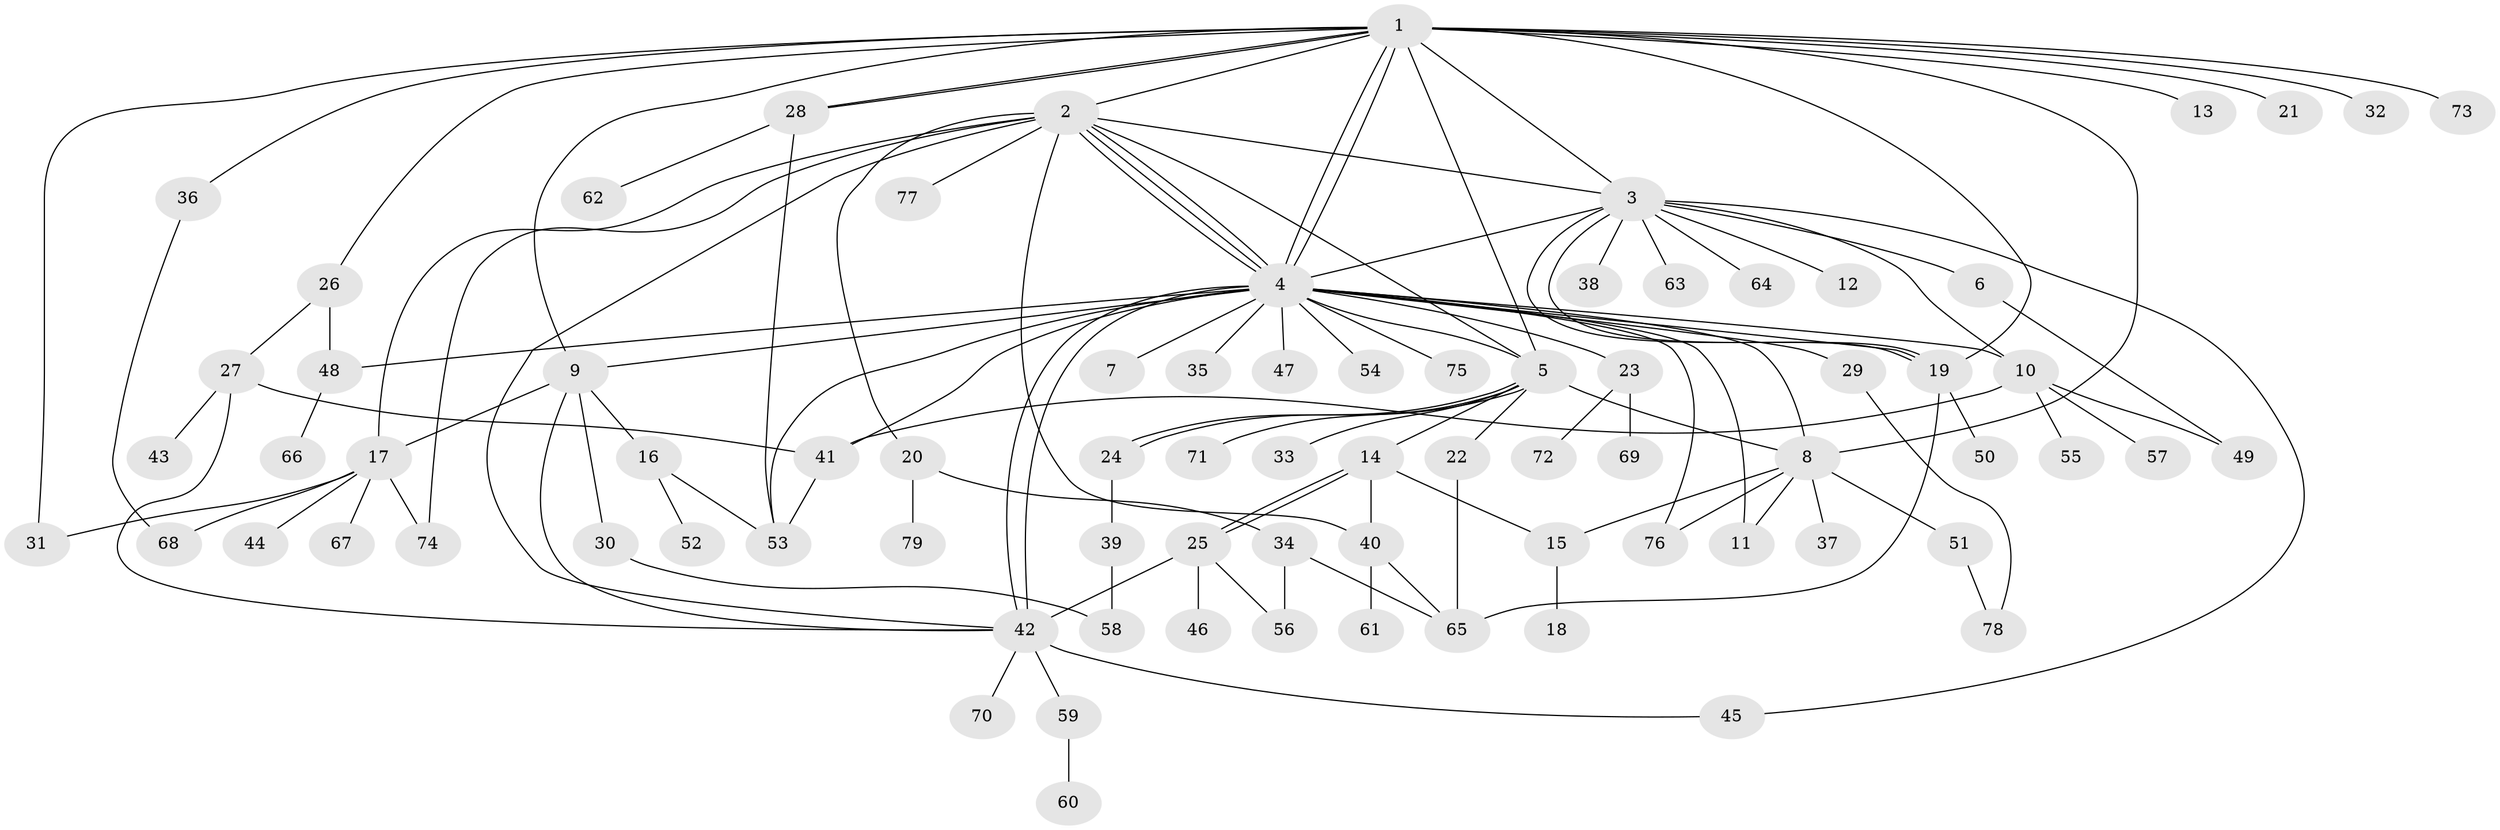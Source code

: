 // coarse degree distribution, {5: 0.1, 1: 0.325, 12: 0.025, 6: 0.05, 4: 0.125, 2: 0.25, 9: 0.025, 7: 0.05, 18: 0.025, 8: 0.025}
// Generated by graph-tools (version 1.1) at 2025/36/03/04/25 23:36:51]
// undirected, 79 vertices, 123 edges
graph export_dot {
  node [color=gray90,style=filled];
  1;
  2;
  3;
  4;
  5;
  6;
  7;
  8;
  9;
  10;
  11;
  12;
  13;
  14;
  15;
  16;
  17;
  18;
  19;
  20;
  21;
  22;
  23;
  24;
  25;
  26;
  27;
  28;
  29;
  30;
  31;
  32;
  33;
  34;
  35;
  36;
  37;
  38;
  39;
  40;
  41;
  42;
  43;
  44;
  45;
  46;
  47;
  48;
  49;
  50;
  51;
  52;
  53;
  54;
  55;
  56;
  57;
  58;
  59;
  60;
  61;
  62;
  63;
  64;
  65;
  66;
  67;
  68;
  69;
  70;
  71;
  72;
  73;
  74;
  75;
  76;
  77;
  78;
  79;
  1 -- 2;
  1 -- 3;
  1 -- 4;
  1 -- 4;
  1 -- 5;
  1 -- 8;
  1 -- 9;
  1 -- 13;
  1 -- 19;
  1 -- 21;
  1 -- 26;
  1 -- 28;
  1 -- 28;
  1 -- 31;
  1 -- 32;
  1 -- 36;
  1 -- 73;
  2 -- 3;
  2 -- 4;
  2 -- 4;
  2 -- 4;
  2 -- 5;
  2 -- 17;
  2 -- 20;
  2 -- 40;
  2 -- 42;
  2 -- 74;
  2 -- 77;
  3 -- 4;
  3 -- 6;
  3 -- 10;
  3 -- 12;
  3 -- 19;
  3 -- 19;
  3 -- 38;
  3 -- 45;
  3 -- 63;
  3 -- 64;
  4 -- 5;
  4 -- 7;
  4 -- 8;
  4 -- 9;
  4 -- 10;
  4 -- 11;
  4 -- 19;
  4 -- 23;
  4 -- 29;
  4 -- 35;
  4 -- 41;
  4 -- 42;
  4 -- 42;
  4 -- 47;
  4 -- 48;
  4 -- 53;
  4 -- 54;
  4 -- 75;
  4 -- 76;
  5 -- 8;
  5 -- 14;
  5 -- 22;
  5 -- 24;
  5 -- 24;
  5 -- 33;
  5 -- 71;
  6 -- 49;
  8 -- 11;
  8 -- 15;
  8 -- 37;
  8 -- 51;
  8 -- 76;
  9 -- 16;
  9 -- 17;
  9 -- 30;
  9 -- 42;
  10 -- 41;
  10 -- 49;
  10 -- 55;
  10 -- 57;
  14 -- 15;
  14 -- 25;
  14 -- 25;
  14 -- 40;
  15 -- 18;
  16 -- 52;
  16 -- 53;
  17 -- 31;
  17 -- 44;
  17 -- 67;
  17 -- 68;
  17 -- 74;
  19 -- 50;
  19 -- 65;
  20 -- 34;
  20 -- 79;
  22 -- 65;
  23 -- 69;
  23 -- 72;
  24 -- 39;
  25 -- 42;
  25 -- 46;
  25 -- 56;
  26 -- 27;
  26 -- 48;
  27 -- 41;
  27 -- 42;
  27 -- 43;
  28 -- 53;
  28 -- 62;
  29 -- 78;
  30 -- 58;
  34 -- 56;
  34 -- 65;
  36 -- 68;
  39 -- 58;
  40 -- 61;
  40 -- 65;
  41 -- 53;
  42 -- 45;
  42 -- 59;
  42 -- 70;
  48 -- 66;
  51 -- 78;
  59 -- 60;
}
